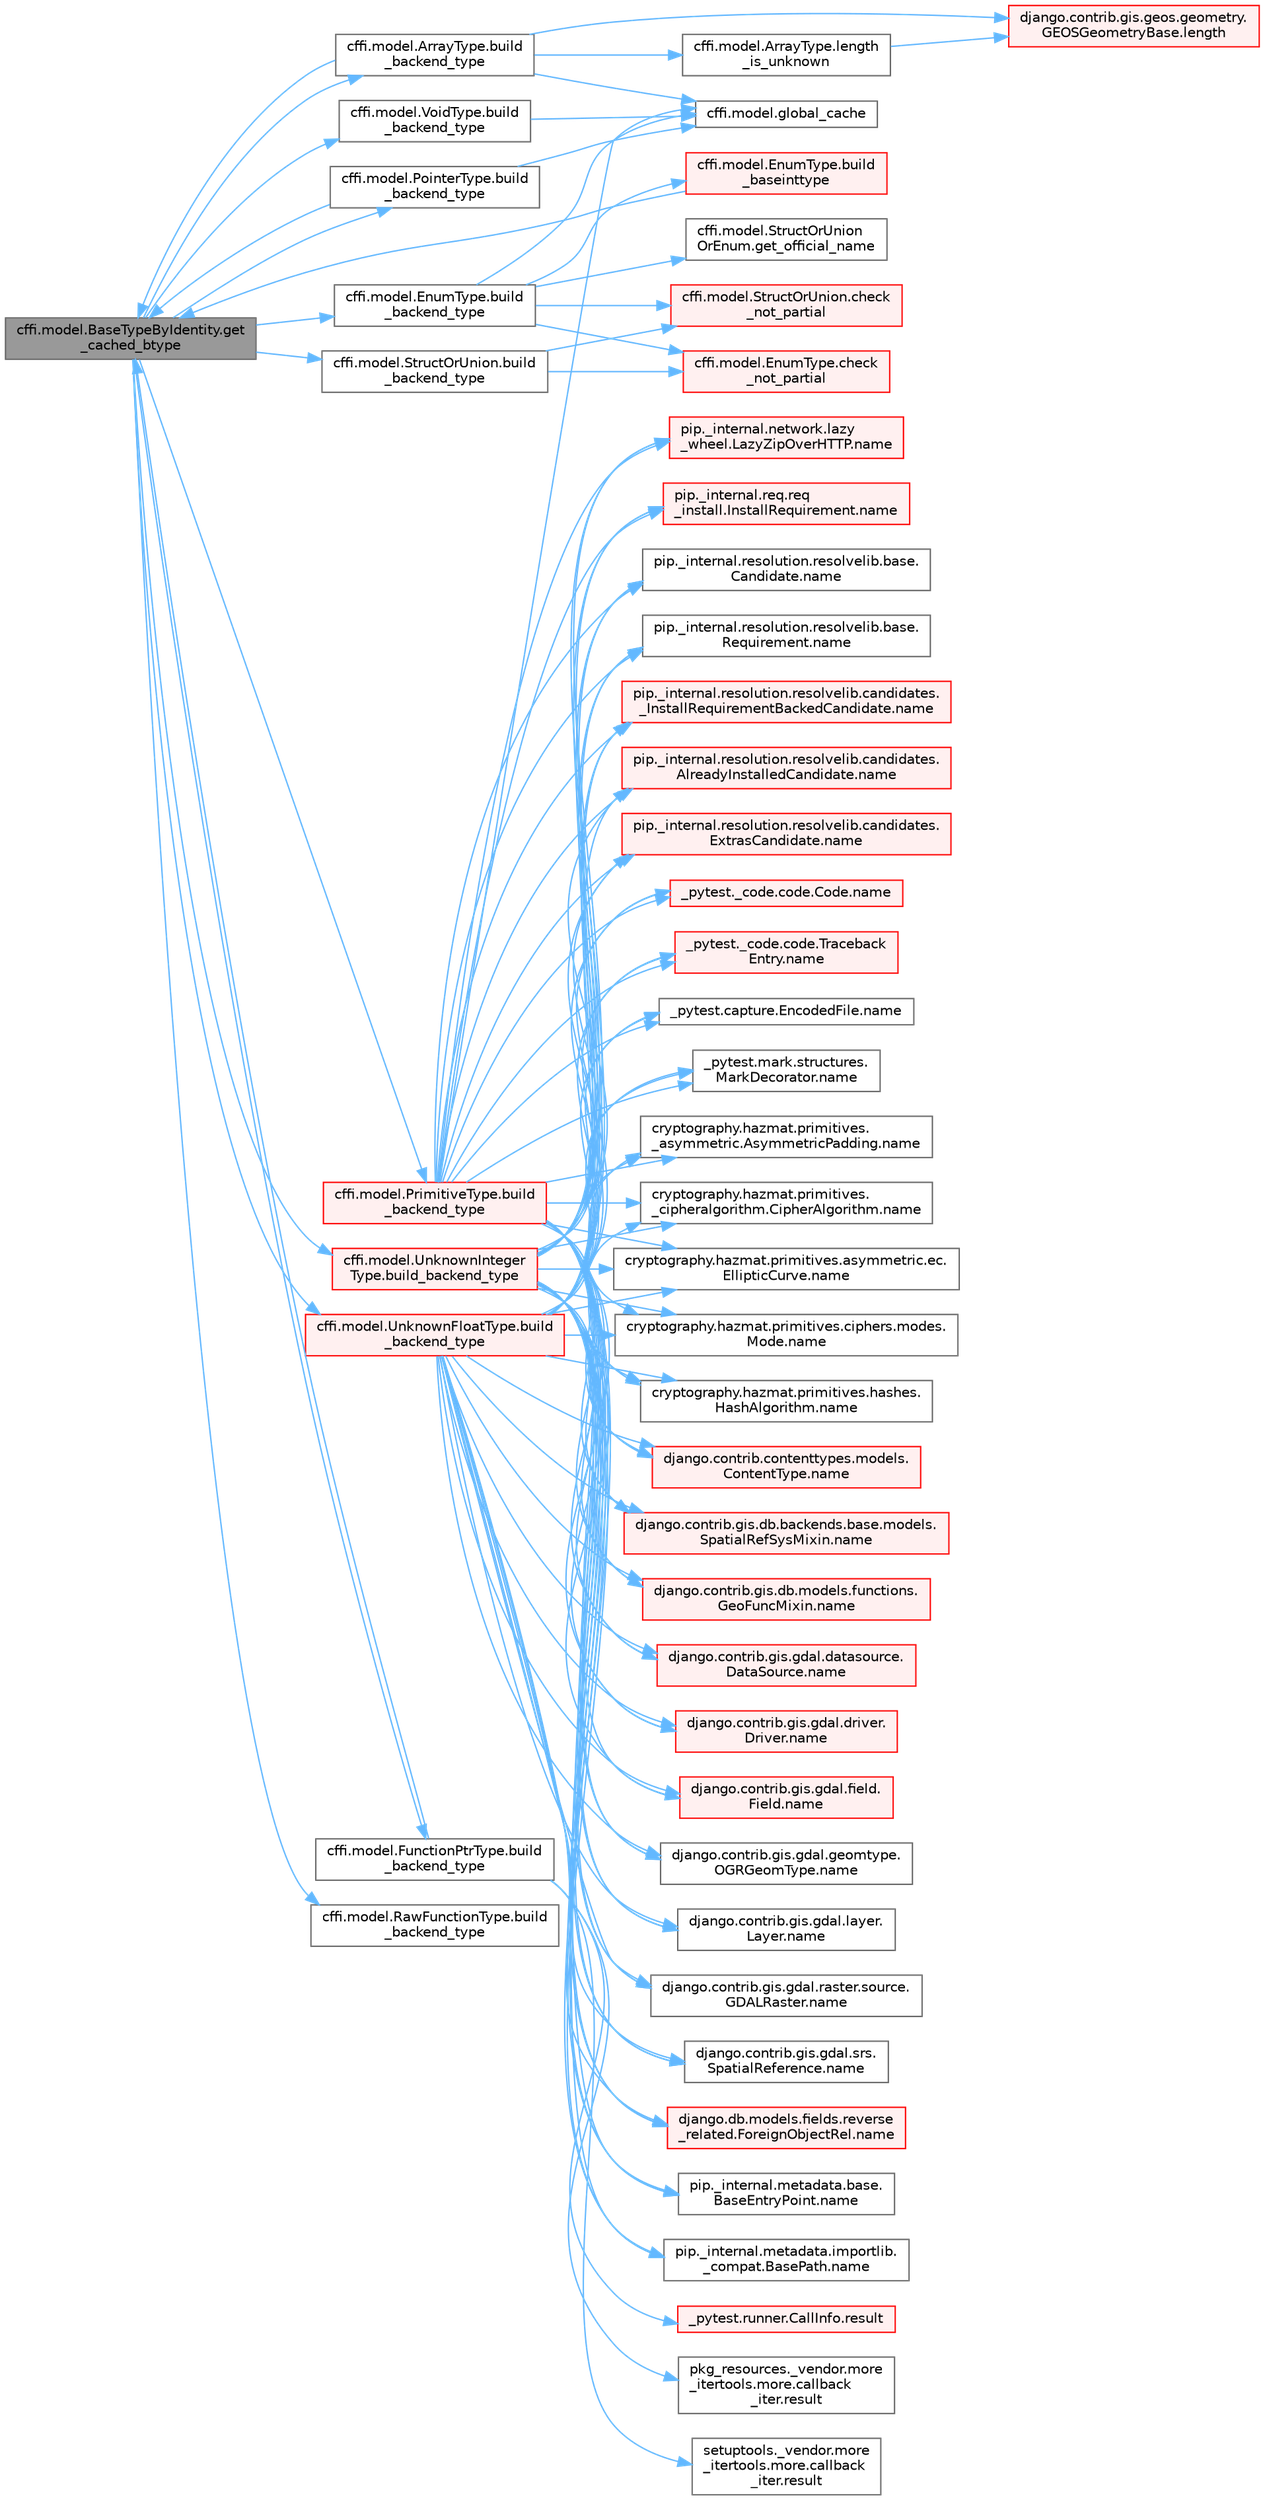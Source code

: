 digraph "cffi.model.BaseTypeByIdentity.get_cached_btype"
{
 // LATEX_PDF_SIZE
  bgcolor="transparent";
  edge [fontname=Helvetica,fontsize=10,labelfontname=Helvetica,labelfontsize=10];
  node [fontname=Helvetica,fontsize=10,shape=box,height=0.2,width=0.4];
  rankdir="LR";
  Node1 [id="Node000001",label="cffi.model.BaseTypeByIdentity.get\l_cached_btype",height=0.2,width=0.4,color="gray40", fillcolor="grey60", style="filled", fontcolor="black",tooltip=" "];
  Node1 -> Node2 [id="edge1_Node000001_Node000002",color="steelblue1",style="solid",tooltip=" "];
  Node2 [id="Node000002",label="cffi.model.ArrayType.build\l_backend_type",height=0.2,width=0.4,color="grey40", fillcolor="white", style="filled",URL="$classcffi_1_1model_1_1_array_type.html#ab1bf9b41b5139d730aafc23d27d71316",tooltip=" "];
  Node2 -> Node1 [id="edge2_Node000002_Node000001",color="steelblue1",style="solid",tooltip=" "];
  Node2 -> Node3 [id="edge3_Node000002_Node000003",color="steelblue1",style="solid",tooltip=" "];
  Node3 [id="Node000003",label="cffi.model.global_cache",height=0.2,width=0.4,color="grey40", fillcolor="white", style="filled",URL="$namespacecffi_1_1model.html#a82a2bc7f1547b557d19b9dc2bf703e34",tooltip=" "];
  Node2 -> Node4 [id="edge4_Node000002_Node000004",color="steelblue1",style="solid",tooltip=" "];
  Node4 [id="Node000004",label="django.contrib.gis.geos.geometry.\lGEOSGeometryBase.length",height=0.2,width=0.4,color="red", fillcolor="#FFF0F0", style="filled",URL="$classdjango_1_1contrib_1_1gis_1_1geos_1_1geometry_1_1_g_e_o_s_geometry_base.html#af6f81dc303e8e7ca868b48dc448282a0",tooltip=" "];
  Node2 -> Node8 [id="edge5_Node000002_Node000008",color="steelblue1",style="solid",tooltip=" "];
  Node8 [id="Node000008",label="cffi.model.ArrayType.length\l_is_unknown",height=0.2,width=0.4,color="grey40", fillcolor="white", style="filled",URL="$classcffi_1_1model_1_1_array_type.html#a406e78121d3c25de5a5fc91f0db3672a",tooltip=" "];
  Node8 -> Node4 [id="edge6_Node000008_Node000004",color="steelblue1",style="solid",tooltip=" "];
  Node1 -> Node9 [id="edge7_Node000001_Node000009",color="steelblue1",style="solid",tooltip=" "];
  Node9 [id="Node000009",label="cffi.model.EnumType.build\l_backend_type",height=0.2,width=0.4,color="grey40", fillcolor="white", style="filled",URL="$classcffi_1_1model_1_1_enum_type.html#af1663f2a58d6276d1ba973fd3dc02562",tooltip=" "];
  Node9 -> Node10 [id="edge8_Node000009_Node000010",color="steelblue1",style="solid",tooltip=" "];
  Node10 [id="Node000010",label="cffi.model.EnumType.build\l_baseinttype",height=0.2,width=0.4,color="red", fillcolor="#FFF0F0", style="filled",URL="$classcffi_1_1model_1_1_enum_type.html#a7df63fd5c2daec6baa9156b59136f415",tooltip=" "];
  Node10 -> Node1 [id="edge9_Node000010_Node000001",color="steelblue1",style="solid",tooltip=" "];
  Node9 -> Node13 [id="edge10_Node000009_Node000013",color="steelblue1",style="solid",tooltip=" "];
  Node13 [id="Node000013",label="cffi.model.EnumType.check\l_not_partial",height=0.2,width=0.4,color="red", fillcolor="#FFF0F0", style="filled",URL="$classcffi_1_1model_1_1_enum_type.html#a241d3267d1354c3ccfcb3c5d2abe3da7",tooltip=" "];
  Node9 -> Node14 [id="edge11_Node000009_Node000014",color="steelblue1",style="solid",tooltip=" "];
  Node14 [id="Node000014",label="cffi.model.StructOrUnion.check\l_not_partial",height=0.2,width=0.4,color="red", fillcolor="#FFF0F0", style="filled",URL="$classcffi_1_1model_1_1_struct_or_union.html#a6a1bb11674c72e382149e9da9048c12b",tooltip=" "];
  Node9 -> Node15 [id="edge12_Node000009_Node000015",color="steelblue1",style="solid",tooltip=" "];
  Node15 [id="Node000015",label="cffi.model.StructOrUnion\lOrEnum.get_official_name",height=0.2,width=0.4,color="grey40", fillcolor="white", style="filled",URL="$classcffi_1_1model_1_1_struct_or_union_or_enum.html#a87ac639a52387cd20acf4e50660e155b",tooltip=" "];
  Node9 -> Node3 [id="edge13_Node000009_Node000003",color="steelblue1",style="solid",tooltip=" "];
  Node1 -> Node16 [id="edge14_Node000001_Node000016",color="steelblue1",style="solid",tooltip=" "];
  Node16 [id="Node000016",label="cffi.model.FunctionPtrType.build\l_backend_type",height=0.2,width=0.4,color="grey40", fillcolor="white", style="filled",URL="$classcffi_1_1model_1_1_function_ptr_type.html#a6ecb2b2c5d0ca96ff63185042b7165b9",tooltip=" "];
  Node16 -> Node1 [id="edge15_Node000016_Node000001",color="steelblue1",style="solid",tooltip=" "];
  Node16 -> Node17 [id="edge16_Node000016_Node000017",color="steelblue1",style="solid",tooltip=" "];
  Node17 [id="Node000017",label="_pytest.runner.CallInfo.result",height=0.2,width=0.4,color="red", fillcolor="#FFF0F0", style="filled",URL="$class__pytest_1_1runner_1_1_call_info.html#aa20fb81bb861308c8630c9b078fa9744",tooltip=" "];
  Node16 -> Node19 [id="edge17_Node000016_Node000019",color="steelblue1",style="solid",tooltip=" "];
  Node19 [id="Node000019",label="pkg_resources._vendor.more\l_itertools.more.callback\l_iter.result",height=0.2,width=0.4,color="grey40", fillcolor="white", style="filled",URL="$classpkg__resources_1_1__vendor_1_1more__itertools_1_1more_1_1callback__iter.html#a6afb93a7b23dee359723bd840f95acd0",tooltip=" "];
  Node16 -> Node20 [id="edge18_Node000016_Node000020",color="steelblue1",style="solid",tooltip=" "];
  Node20 [id="Node000020",label="setuptools._vendor.more\l_itertools.more.callback\l_iter.result",height=0.2,width=0.4,color="grey40", fillcolor="white", style="filled",URL="$classsetuptools_1_1__vendor_1_1more__itertools_1_1more_1_1callback__iter.html#a1f392626f7413a76bea54b12f1fd9504",tooltip=" "];
  Node1 -> Node21 [id="edge19_Node000001_Node000021",color="steelblue1",style="solid",tooltip=" "];
  Node21 [id="Node000021",label="cffi.model.PointerType.build\l_backend_type",height=0.2,width=0.4,color="grey40", fillcolor="white", style="filled",URL="$classcffi_1_1model_1_1_pointer_type.html#a440d41bc9ee99d0da3704e5908af3109",tooltip=" "];
  Node21 -> Node1 [id="edge20_Node000021_Node000001",color="steelblue1",style="solid",tooltip=" "];
  Node21 -> Node3 [id="edge21_Node000021_Node000003",color="steelblue1",style="solid",tooltip=" "];
  Node1 -> Node22 [id="edge22_Node000001_Node000022",color="steelblue1",style="solid",tooltip=" "];
  Node22 [id="Node000022",label="cffi.model.PrimitiveType.build\l_backend_type",height=0.2,width=0.4,color="red", fillcolor="#FFF0F0", style="filled",URL="$classcffi_1_1model_1_1_primitive_type.html#acf93b918a5bbca5bf8ef9e1b52f4282e",tooltip=" "];
  Node22 -> Node3 [id="edge23_Node000022_Node000003",color="steelblue1",style="solid",tooltip=" "];
  Node22 -> Node23 [id="edge24_Node000022_Node000023",color="steelblue1",style="solid",tooltip=" "];
  Node23 [id="Node000023",label="_pytest._code.code.Code.name",height=0.2,width=0.4,color="red", fillcolor="#FFF0F0", style="filled",URL="$class__pytest_1_1__code_1_1code_1_1_code.html#a1f3cbc53ca6df4a1bab12183694b6e78",tooltip=" "];
  Node22 -> Node34 [id="edge25_Node000022_Node000034",color="steelblue1",style="solid",tooltip=" "];
  Node34 [id="Node000034",label="_pytest._code.code.Traceback\lEntry.name",height=0.2,width=0.4,color="red", fillcolor="#FFF0F0", style="filled",URL="$class__pytest_1_1__code_1_1code_1_1_traceback_entry.html#a106b95c0753f41669fbfb8ee4c11ad3d",tooltip=" "];
  Node22 -> Node36 [id="edge26_Node000022_Node000036",color="steelblue1",style="solid",tooltip=" "];
  Node36 [id="Node000036",label="_pytest.capture.EncodedFile.name",height=0.2,width=0.4,color="grey40", fillcolor="white", style="filled",URL="$class__pytest_1_1capture_1_1_encoded_file.html#a738c73b5de21c7261d9e51f71e4f0397",tooltip=" "];
  Node22 -> Node37 [id="edge27_Node000022_Node000037",color="steelblue1",style="solid",tooltip=" "];
  Node37 [id="Node000037",label="_pytest.mark.structures.\lMarkDecorator.name",height=0.2,width=0.4,color="grey40", fillcolor="white", style="filled",URL="$class__pytest_1_1mark_1_1structures_1_1_mark_decorator.html#ae8f66760cda125450e0e3bd38689c72f",tooltip=" "];
  Node22 -> Node38 [id="edge28_Node000022_Node000038",color="steelblue1",style="solid",tooltip=" "];
  Node38 [id="Node000038",label="cryptography.hazmat.primitives.\l_asymmetric.AsymmetricPadding.name",height=0.2,width=0.4,color="grey40", fillcolor="white", style="filled",URL="$classcryptography_1_1hazmat_1_1primitives_1_1__asymmetric_1_1_asymmetric_padding.html#a8f72e8284cb336861a873ed5ce0e39b5",tooltip=" "];
  Node22 -> Node39 [id="edge29_Node000022_Node000039",color="steelblue1",style="solid",tooltip=" "];
  Node39 [id="Node000039",label="cryptography.hazmat.primitives.\l_cipheralgorithm.CipherAlgorithm.name",height=0.2,width=0.4,color="grey40", fillcolor="white", style="filled",URL="$classcryptography_1_1hazmat_1_1primitives_1_1__cipheralgorithm_1_1_cipher_algorithm.html#a50567a5c3388450ab7aa883ab34a1ac7",tooltip=" "];
  Node22 -> Node40 [id="edge30_Node000022_Node000040",color="steelblue1",style="solid",tooltip=" "];
  Node40 [id="Node000040",label="cryptography.hazmat.primitives.asymmetric.ec.\lEllipticCurve.name",height=0.2,width=0.4,color="grey40", fillcolor="white", style="filled",URL="$classcryptography_1_1hazmat_1_1primitives_1_1asymmetric_1_1ec_1_1_elliptic_curve.html#a2775c4e945309a6c7ea33dace1698a60",tooltip=" "];
  Node22 -> Node41 [id="edge31_Node000022_Node000041",color="steelblue1",style="solid",tooltip=" "];
  Node41 [id="Node000041",label="cryptography.hazmat.primitives.ciphers.modes.\lMode.name",height=0.2,width=0.4,color="grey40", fillcolor="white", style="filled",URL="$classcryptography_1_1hazmat_1_1primitives_1_1ciphers_1_1modes_1_1_mode.html#a99d93fd1370a2abbb5bb5cffbd5ff0f7",tooltip=" "];
  Node22 -> Node42 [id="edge32_Node000022_Node000042",color="steelblue1",style="solid",tooltip=" "];
  Node42 [id="Node000042",label="cryptography.hazmat.primitives.hashes.\lHashAlgorithm.name",height=0.2,width=0.4,color="grey40", fillcolor="white", style="filled",URL="$classcryptography_1_1hazmat_1_1primitives_1_1hashes_1_1_hash_algorithm.html#a42c7e1582d9b46a015774af9e5cbbb0b",tooltip=" "];
  Node22 -> Node43 [id="edge33_Node000022_Node000043",color="steelblue1",style="solid",tooltip=" "];
  Node43 [id="Node000043",label="django.contrib.contenttypes.models.\lContentType.name",height=0.2,width=0.4,color="red", fillcolor="#FFF0F0", style="filled",URL="$classdjango_1_1contrib_1_1contenttypes_1_1models_1_1_content_type.html#a305b62f56597bb2e4823dcf5e6ccdcf8",tooltip=" "];
  Node22 -> Node45 [id="edge34_Node000022_Node000045",color="steelblue1",style="solid",tooltip=" "];
  Node45 [id="Node000045",label="django.contrib.gis.db.backends.base.models.\lSpatialRefSysMixin.name",height=0.2,width=0.4,color="red", fillcolor="#FFF0F0", style="filled",URL="$classdjango_1_1contrib_1_1gis_1_1db_1_1backends_1_1base_1_1models_1_1_spatial_ref_sys_mixin.html#a56fe36e786b49160249395f453dd1cab",tooltip=" "];
  Node22 -> Node73 [id="edge35_Node000022_Node000073",color="steelblue1",style="solid",tooltip=" "];
  Node73 [id="Node000073",label="django.contrib.gis.db.models.functions.\lGeoFuncMixin.name",height=0.2,width=0.4,color="red", fillcolor="#FFF0F0", style="filled",URL="$classdjango_1_1contrib_1_1gis_1_1db_1_1models_1_1functions_1_1_geo_func_mixin.html#adeeb6b2c9db337396468712e919af622",tooltip=" "];
  Node22 -> Node74 [id="edge36_Node000022_Node000074",color="steelblue1",style="solid",tooltip=" "];
  Node74 [id="Node000074",label="django.contrib.gis.gdal.datasource.\lDataSource.name",height=0.2,width=0.4,color="red", fillcolor="#FFF0F0", style="filled",URL="$classdjango_1_1contrib_1_1gis_1_1gdal_1_1datasource_1_1_data_source.html#aaa98728c7ef6f4d96c689550e8af3ed5",tooltip=" "];
  Node22 -> Node88 [id="edge37_Node000022_Node000088",color="steelblue1",style="solid",tooltip=" "];
  Node88 [id="Node000088",label="django.contrib.gis.gdal.driver.\lDriver.name",height=0.2,width=0.4,color="red", fillcolor="#FFF0F0", style="filled",URL="$classdjango_1_1contrib_1_1gis_1_1gdal_1_1driver_1_1_driver.html#aaa5d4d1b9fd762839db84d1e56e36b7f",tooltip=" "];
  Node22 -> Node89 [id="edge38_Node000022_Node000089",color="steelblue1",style="solid",tooltip=" "];
  Node89 [id="Node000089",label="django.contrib.gis.gdal.field.\lField.name",height=0.2,width=0.4,color="red", fillcolor="#FFF0F0", style="filled",URL="$classdjango_1_1contrib_1_1gis_1_1gdal_1_1field_1_1_field.html#a28a3b0af5006d5abf34d5b1497011368",tooltip=" "];
  Node22 -> Node90 [id="edge39_Node000022_Node000090",color="steelblue1",style="solid",tooltip=" "];
  Node90 [id="Node000090",label="django.contrib.gis.gdal.geomtype.\lOGRGeomType.name",height=0.2,width=0.4,color="grey40", fillcolor="white", style="filled",URL="$classdjango_1_1contrib_1_1gis_1_1gdal_1_1geomtype_1_1_o_g_r_geom_type.html#a719b3100682ab8df79fd8a2484163b8e",tooltip=" "];
  Node22 -> Node91 [id="edge40_Node000022_Node000091",color="steelblue1",style="solid",tooltip=" "];
  Node91 [id="Node000091",label="django.contrib.gis.gdal.layer.\lLayer.name",height=0.2,width=0.4,color="grey40", fillcolor="white", style="filled",URL="$classdjango_1_1contrib_1_1gis_1_1gdal_1_1layer_1_1_layer.html#a53791d8e2fe8b1ca86b426a625e7d66c",tooltip=" "];
  Node22 -> Node92 [id="edge41_Node000022_Node000092",color="steelblue1",style="solid",tooltip=" "];
  Node92 [id="Node000092",label="django.contrib.gis.gdal.raster.source.\lGDALRaster.name",height=0.2,width=0.4,color="grey40", fillcolor="white", style="filled",URL="$classdjango_1_1contrib_1_1gis_1_1gdal_1_1raster_1_1source_1_1_g_d_a_l_raster.html#a6cca2a8eca0ab4ff2e89f0f0cce590d1",tooltip=" "];
  Node22 -> Node93 [id="edge42_Node000022_Node000093",color="steelblue1",style="solid",tooltip=" "];
  Node93 [id="Node000093",label="django.contrib.gis.gdal.srs.\lSpatialReference.name",height=0.2,width=0.4,color="grey40", fillcolor="white", style="filled",URL="$classdjango_1_1contrib_1_1gis_1_1gdal_1_1srs_1_1_spatial_reference.html#ac2c9d37b41ae1a91ca63a7046590d603",tooltip=" "];
  Node22 -> Node94 [id="edge43_Node000022_Node000094",color="steelblue1",style="solid",tooltip=" "];
  Node94 [id="Node000094",label="django.db.models.fields.reverse\l_related.ForeignObjectRel.name",height=0.2,width=0.4,color="red", fillcolor="#FFF0F0", style="filled",URL="$classdjango_1_1db_1_1models_1_1fields_1_1reverse__related_1_1_foreign_object_rel.html#a5c0c2387142987d2c9582e677e90b5d7",tooltip=" "];
  Node22 -> Node406 [id="edge44_Node000022_Node000406",color="steelblue1",style="solid",tooltip=" "];
  Node406 [id="Node000406",label="pip._internal.metadata.base.\lBaseEntryPoint.name",height=0.2,width=0.4,color="grey40", fillcolor="white", style="filled",URL="$classpip_1_1__internal_1_1metadata_1_1base_1_1_base_entry_point.html#acd0c7299966258aeb0876da26520233d",tooltip=" "];
  Node22 -> Node407 [id="edge45_Node000022_Node000407",color="steelblue1",style="solid",tooltip=" "];
  Node407 [id="Node000407",label="pip._internal.metadata.importlib.\l_compat.BasePath.name",height=0.2,width=0.4,color="grey40", fillcolor="white", style="filled",URL="$classpip_1_1__internal_1_1metadata_1_1importlib_1_1__compat_1_1_base_path.html#aa5b4e00be6be00e1bd599909ae50bc00",tooltip=" "];
  Node22 -> Node408 [id="edge46_Node000022_Node000408",color="steelblue1",style="solid",tooltip=" "];
  Node408 [id="Node000408",label="pip._internal.network.lazy\l_wheel.LazyZipOverHTTP.name",height=0.2,width=0.4,color="red", fillcolor="#FFF0F0", style="filled",URL="$classpip_1_1__internal_1_1network_1_1lazy__wheel_1_1_lazy_zip_over_h_t_t_p.html#a59403bb703d375caa6c1dda7573257a1",tooltip=" "];
  Node22 -> Node409 [id="edge47_Node000022_Node000409",color="steelblue1",style="solid",tooltip=" "];
  Node409 [id="Node000409",label="pip._internal.req.req\l_install.InstallRequirement.name",height=0.2,width=0.4,color="red", fillcolor="#FFF0F0", style="filled",URL="$classpip_1_1__internal_1_1req_1_1req__install_1_1_install_requirement.html#a6b019e16ae98576ae64c68e0f5824e34",tooltip=" "];
  Node22 -> Node417 [id="edge48_Node000022_Node000417",color="steelblue1",style="solid",tooltip=" "];
  Node417 [id="Node000417",label="pip._internal.resolution.resolvelib.base.\lCandidate.name",height=0.2,width=0.4,color="grey40", fillcolor="white", style="filled",URL="$classpip_1_1__internal_1_1resolution_1_1resolvelib_1_1base_1_1_candidate.html#a7000e68e912182072a011f9df0c142ee",tooltip=" "];
  Node22 -> Node418 [id="edge49_Node000022_Node000418",color="steelblue1",style="solid",tooltip=" "];
  Node418 [id="Node000418",label="pip._internal.resolution.resolvelib.base.\lRequirement.name",height=0.2,width=0.4,color="grey40", fillcolor="white", style="filled",URL="$classpip_1_1__internal_1_1resolution_1_1resolvelib_1_1base_1_1_requirement.html#a013752876d4b3521f3a087987b443d90",tooltip=" "];
  Node22 -> Node419 [id="edge50_Node000022_Node000419",color="steelblue1",style="solid",tooltip=" "];
  Node419 [id="Node000419",label="pip._internal.resolution.resolvelib.candidates.\l_InstallRequirementBackedCandidate.name",height=0.2,width=0.4,color="red", fillcolor="#FFF0F0", style="filled",URL="$classpip_1_1__internal_1_1resolution_1_1resolvelib_1_1candidates_1_1___install_requirement_backed_candidate.html#a1538a825241b855a4abf51d6bf616cde",tooltip=" "];
  Node22 -> Node503 [id="edge51_Node000022_Node000503",color="steelblue1",style="solid",tooltip=" "];
  Node503 [id="Node000503",label="pip._internal.resolution.resolvelib.candidates.\lAlreadyInstalledCandidate.name",height=0.2,width=0.4,color="red", fillcolor="#FFF0F0", style="filled",URL="$classpip_1_1__internal_1_1resolution_1_1resolvelib_1_1candidates_1_1_already_installed_candidate.html#a0f4ae3f092daa140dc8bda04e8d0f2d0",tooltip=" "];
  Node22 -> Node504 [id="edge52_Node000022_Node000504",color="steelblue1",style="solid",tooltip=" "];
  Node504 [id="Node000504",label="pip._internal.resolution.resolvelib.candidates.\lExtrasCandidate.name",height=0.2,width=0.4,color="red", fillcolor="#FFF0F0", style="filled",URL="$classpip_1_1__internal_1_1resolution_1_1resolvelib_1_1candidates_1_1_extras_candidate.html#a6e13b1ab724cd7af8b22cadb37352b31",tooltip=" "];
  Node1 -> Node4539 [id="edge53_Node000001_Node004539",color="steelblue1",style="solid",tooltip=" "];
  Node4539 [id="Node004539",label="cffi.model.RawFunctionType.build\l_backend_type",height=0.2,width=0.4,color="grey40", fillcolor="white", style="filled",URL="$classcffi_1_1model_1_1_raw_function_type.html#aea1a643bbda2f7840da465bab784760a",tooltip=" "];
  Node1 -> Node4540 [id="edge54_Node000001_Node004540",color="steelblue1",style="solid",tooltip=" "];
  Node4540 [id="Node004540",label="cffi.model.StructOrUnion.build\l_backend_type",height=0.2,width=0.4,color="grey40", fillcolor="white", style="filled",URL="$classcffi_1_1model_1_1_struct_or_union.html#aa028e84b721b7d2cd7e246526706561f",tooltip=" "];
  Node4540 -> Node13 [id="edge55_Node004540_Node000013",color="steelblue1",style="solid",tooltip=" "];
  Node4540 -> Node14 [id="edge56_Node004540_Node000014",color="steelblue1",style="solid",tooltip=" "];
  Node1 -> Node4541 [id="edge57_Node000001_Node004541",color="steelblue1",style="solid",tooltip=" "];
  Node4541 [id="Node004541",label="cffi.model.UnknownFloatType.build\l_backend_type",height=0.2,width=0.4,color="red", fillcolor="#FFF0F0", style="filled",URL="$classcffi_1_1model_1_1_unknown_float_type.html#a5d9ae67be835ab28339d1084b97e441f",tooltip=" "];
  Node4541 -> Node23 [id="edge58_Node004541_Node000023",color="steelblue1",style="solid",tooltip=" "];
  Node4541 -> Node34 [id="edge59_Node004541_Node000034",color="steelblue1",style="solid",tooltip=" "];
  Node4541 -> Node36 [id="edge60_Node004541_Node000036",color="steelblue1",style="solid",tooltip=" "];
  Node4541 -> Node37 [id="edge61_Node004541_Node000037",color="steelblue1",style="solid",tooltip=" "];
  Node4541 -> Node38 [id="edge62_Node004541_Node000038",color="steelblue1",style="solid",tooltip=" "];
  Node4541 -> Node39 [id="edge63_Node004541_Node000039",color="steelblue1",style="solid",tooltip=" "];
  Node4541 -> Node40 [id="edge64_Node004541_Node000040",color="steelblue1",style="solid",tooltip=" "];
  Node4541 -> Node41 [id="edge65_Node004541_Node000041",color="steelblue1",style="solid",tooltip=" "];
  Node4541 -> Node42 [id="edge66_Node004541_Node000042",color="steelblue1",style="solid",tooltip=" "];
  Node4541 -> Node43 [id="edge67_Node004541_Node000043",color="steelblue1",style="solid",tooltip=" "];
  Node4541 -> Node45 [id="edge68_Node004541_Node000045",color="steelblue1",style="solid",tooltip=" "];
  Node4541 -> Node73 [id="edge69_Node004541_Node000073",color="steelblue1",style="solid",tooltip=" "];
  Node4541 -> Node74 [id="edge70_Node004541_Node000074",color="steelblue1",style="solid",tooltip=" "];
  Node4541 -> Node88 [id="edge71_Node004541_Node000088",color="steelblue1",style="solid",tooltip=" "];
  Node4541 -> Node89 [id="edge72_Node004541_Node000089",color="steelblue1",style="solid",tooltip=" "];
  Node4541 -> Node90 [id="edge73_Node004541_Node000090",color="steelblue1",style="solid",tooltip=" "];
  Node4541 -> Node91 [id="edge74_Node004541_Node000091",color="steelblue1",style="solid",tooltip=" "];
  Node4541 -> Node92 [id="edge75_Node004541_Node000092",color="steelblue1",style="solid",tooltip=" "];
  Node4541 -> Node93 [id="edge76_Node004541_Node000093",color="steelblue1",style="solid",tooltip=" "];
  Node4541 -> Node94 [id="edge77_Node004541_Node000094",color="steelblue1",style="solid",tooltip=" "];
  Node4541 -> Node406 [id="edge78_Node004541_Node000406",color="steelblue1",style="solid",tooltip=" "];
  Node4541 -> Node407 [id="edge79_Node004541_Node000407",color="steelblue1",style="solid",tooltip=" "];
  Node4541 -> Node408 [id="edge80_Node004541_Node000408",color="steelblue1",style="solid",tooltip=" "];
  Node4541 -> Node409 [id="edge81_Node004541_Node000409",color="steelblue1",style="solid",tooltip=" "];
  Node4541 -> Node417 [id="edge82_Node004541_Node000417",color="steelblue1",style="solid",tooltip=" "];
  Node4541 -> Node418 [id="edge83_Node004541_Node000418",color="steelblue1",style="solid",tooltip=" "];
  Node4541 -> Node419 [id="edge84_Node004541_Node000419",color="steelblue1",style="solid",tooltip=" "];
  Node4541 -> Node503 [id="edge85_Node004541_Node000503",color="steelblue1",style="solid",tooltip=" "];
  Node4541 -> Node504 [id="edge86_Node004541_Node000504",color="steelblue1",style="solid",tooltip=" "];
  Node1 -> Node4542 [id="edge87_Node000001_Node004542",color="steelblue1",style="solid",tooltip=" "];
  Node4542 [id="Node004542",label="cffi.model.UnknownInteger\lType.build_backend_type",height=0.2,width=0.4,color="red", fillcolor="#FFF0F0", style="filled",URL="$classcffi_1_1model_1_1_unknown_integer_type.html#a02a48c39e7760d3561f46c8f7b9751a5",tooltip=" "];
  Node4542 -> Node23 [id="edge88_Node004542_Node000023",color="steelblue1",style="solid",tooltip=" "];
  Node4542 -> Node34 [id="edge89_Node004542_Node000034",color="steelblue1",style="solid",tooltip=" "];
  Node4542 -> Node36 [id="edge90_Node004542_Node000036",color="steelblue1",style="solid",tooltip=" "];
  Node4542 -> Node37 [id="edge91_Node004542_Node000037",color="steelblue1",style="solid",tooltip=" "];
  Node4542 -> Node38 [id="edge92_Node004542_Node000038",color="steelblue1",style="solid",tooltip=" "];
  Node4542 -> Node39 [id="edge93_Node004542_Node000039",color="steelblue1",style="solid",tooltip=" "];
  Node4542 -> Node40 [id="edge94_Node004542_Node000040",color="steelblue1",style="solid",tooltip=" "];
  Node4542 -> Node41 [id="edge95_Node004542_Node000041",color="steelblue1",style="solid",tooltip=" "];
  Node4542 -> Node42 [id="edge96_Node004542_Node000042",color="steelblue1",style="solid",tooltip=" "];
  Node4542 -> Node43 [id="edge97_Node004542_Node000043",color="steelblue1",style="solid",tooltip=" "];
  Node4542 -> Node45 [id="edge98_Node004542_Node000045",color="steelblue1",style="solid",tooltip=" "];
  Node4542 -> Node73 [id="edge99_Node004542_Node000073",color="steelblue1",style="solid",tooltip=" "];
  Node4542 -> Node74 [id="edge100_Node004542_Node000074",color="steelblue1",style="solid",tooltip=" "];
  Node4542 -> Node88 [id="edge101_Node004542_Node000088",color="steelblue1",style="solid",tooltip=" "];
  Node4542 -> Node89 [id="edge102_Node004542_Node000089",color="steelblue1",style="solid",tooltip=" "];
  Node4542 -> Node90 [id="edge103_Node004542_Node000090",color="steelblue1",style="solid",tooltip=" "];
  Node4542 -> Node91 [id="edge104_Node004542_Node000091",color="steelblue1",style="solid",tooltip=" "];
  Node4542 -> Node92 [id="edge105_Node004542_Node000092",color="steelblue1",style="solid",tooltip=" "];
  Node4542 -> Node93 [id="edge106_Node004542_Node000093",color="steelblue1",style="solid",tooltip=" "];
  Node4542 -> Node94 [id="edge107_Node004542_Node000094",color="steelblue1",style="solid",tooltip=" "];
  Node4542 -> Node406 [id="edge108_Node004542_Node000406",color="steelblue1",style="solid",tooltip=" "];
  Node4542 -> Node407 [id="edge109_Node004542_Node000407",color="steelblue1",style="solid",tooltip=" "];
  Node4542 -> Node408 [id="edge110_Node004542_Node000408",color="steelblue1",style="solid",tooltip=" "];
  Node4542 -> Node409 [id="edge111_Node004542_Node000409",color="steelblue1",style="solid",tooltip=" "];
  Node4542 -> Node417 [id="edge112_Node004542_Node000417",color="steelblue1",style="solid",tooltip=" "];
  Node4542 -> Node418 [id="edge113_Node004542_Node000418",color="steelblue1",style="solid",tooltip=" "];
  Node4542 -> Node419 [id="edge114_Node004542_Node000419",color="steelblue1",style="solid",tooltip=" "];
  Node4542 -> Node503 [id="edge115_Node004542_Node000503",color="steelblue1",style="solid",tooltip=" "];
  Node4542 -> Node504 [id="edge116_Node004542_Node000504",color="steelblue1",style="solid",tooltip=" "];
  Node1 -> Node4543 [id="edge117_Node000001_Node004543",color="steelblue1",style="solid",tooltip=" "];
  Node4543 [id="Node004543",label="cffi.model.VoidType.build\l_backend_type",height=0.2,width=0.4,color="grey40", fillcolor="white", style="filled",URL="$classcffi_1_1model_1_1_void_type.html#ad1cfd2f24d76bb8b0ef086071edfe50e",tooltip=" "];
  Node4543 -> Node3 [id="edge118_Node004543_Node000003",color="steelblue1",style="solid",tooltip=" "];
}
